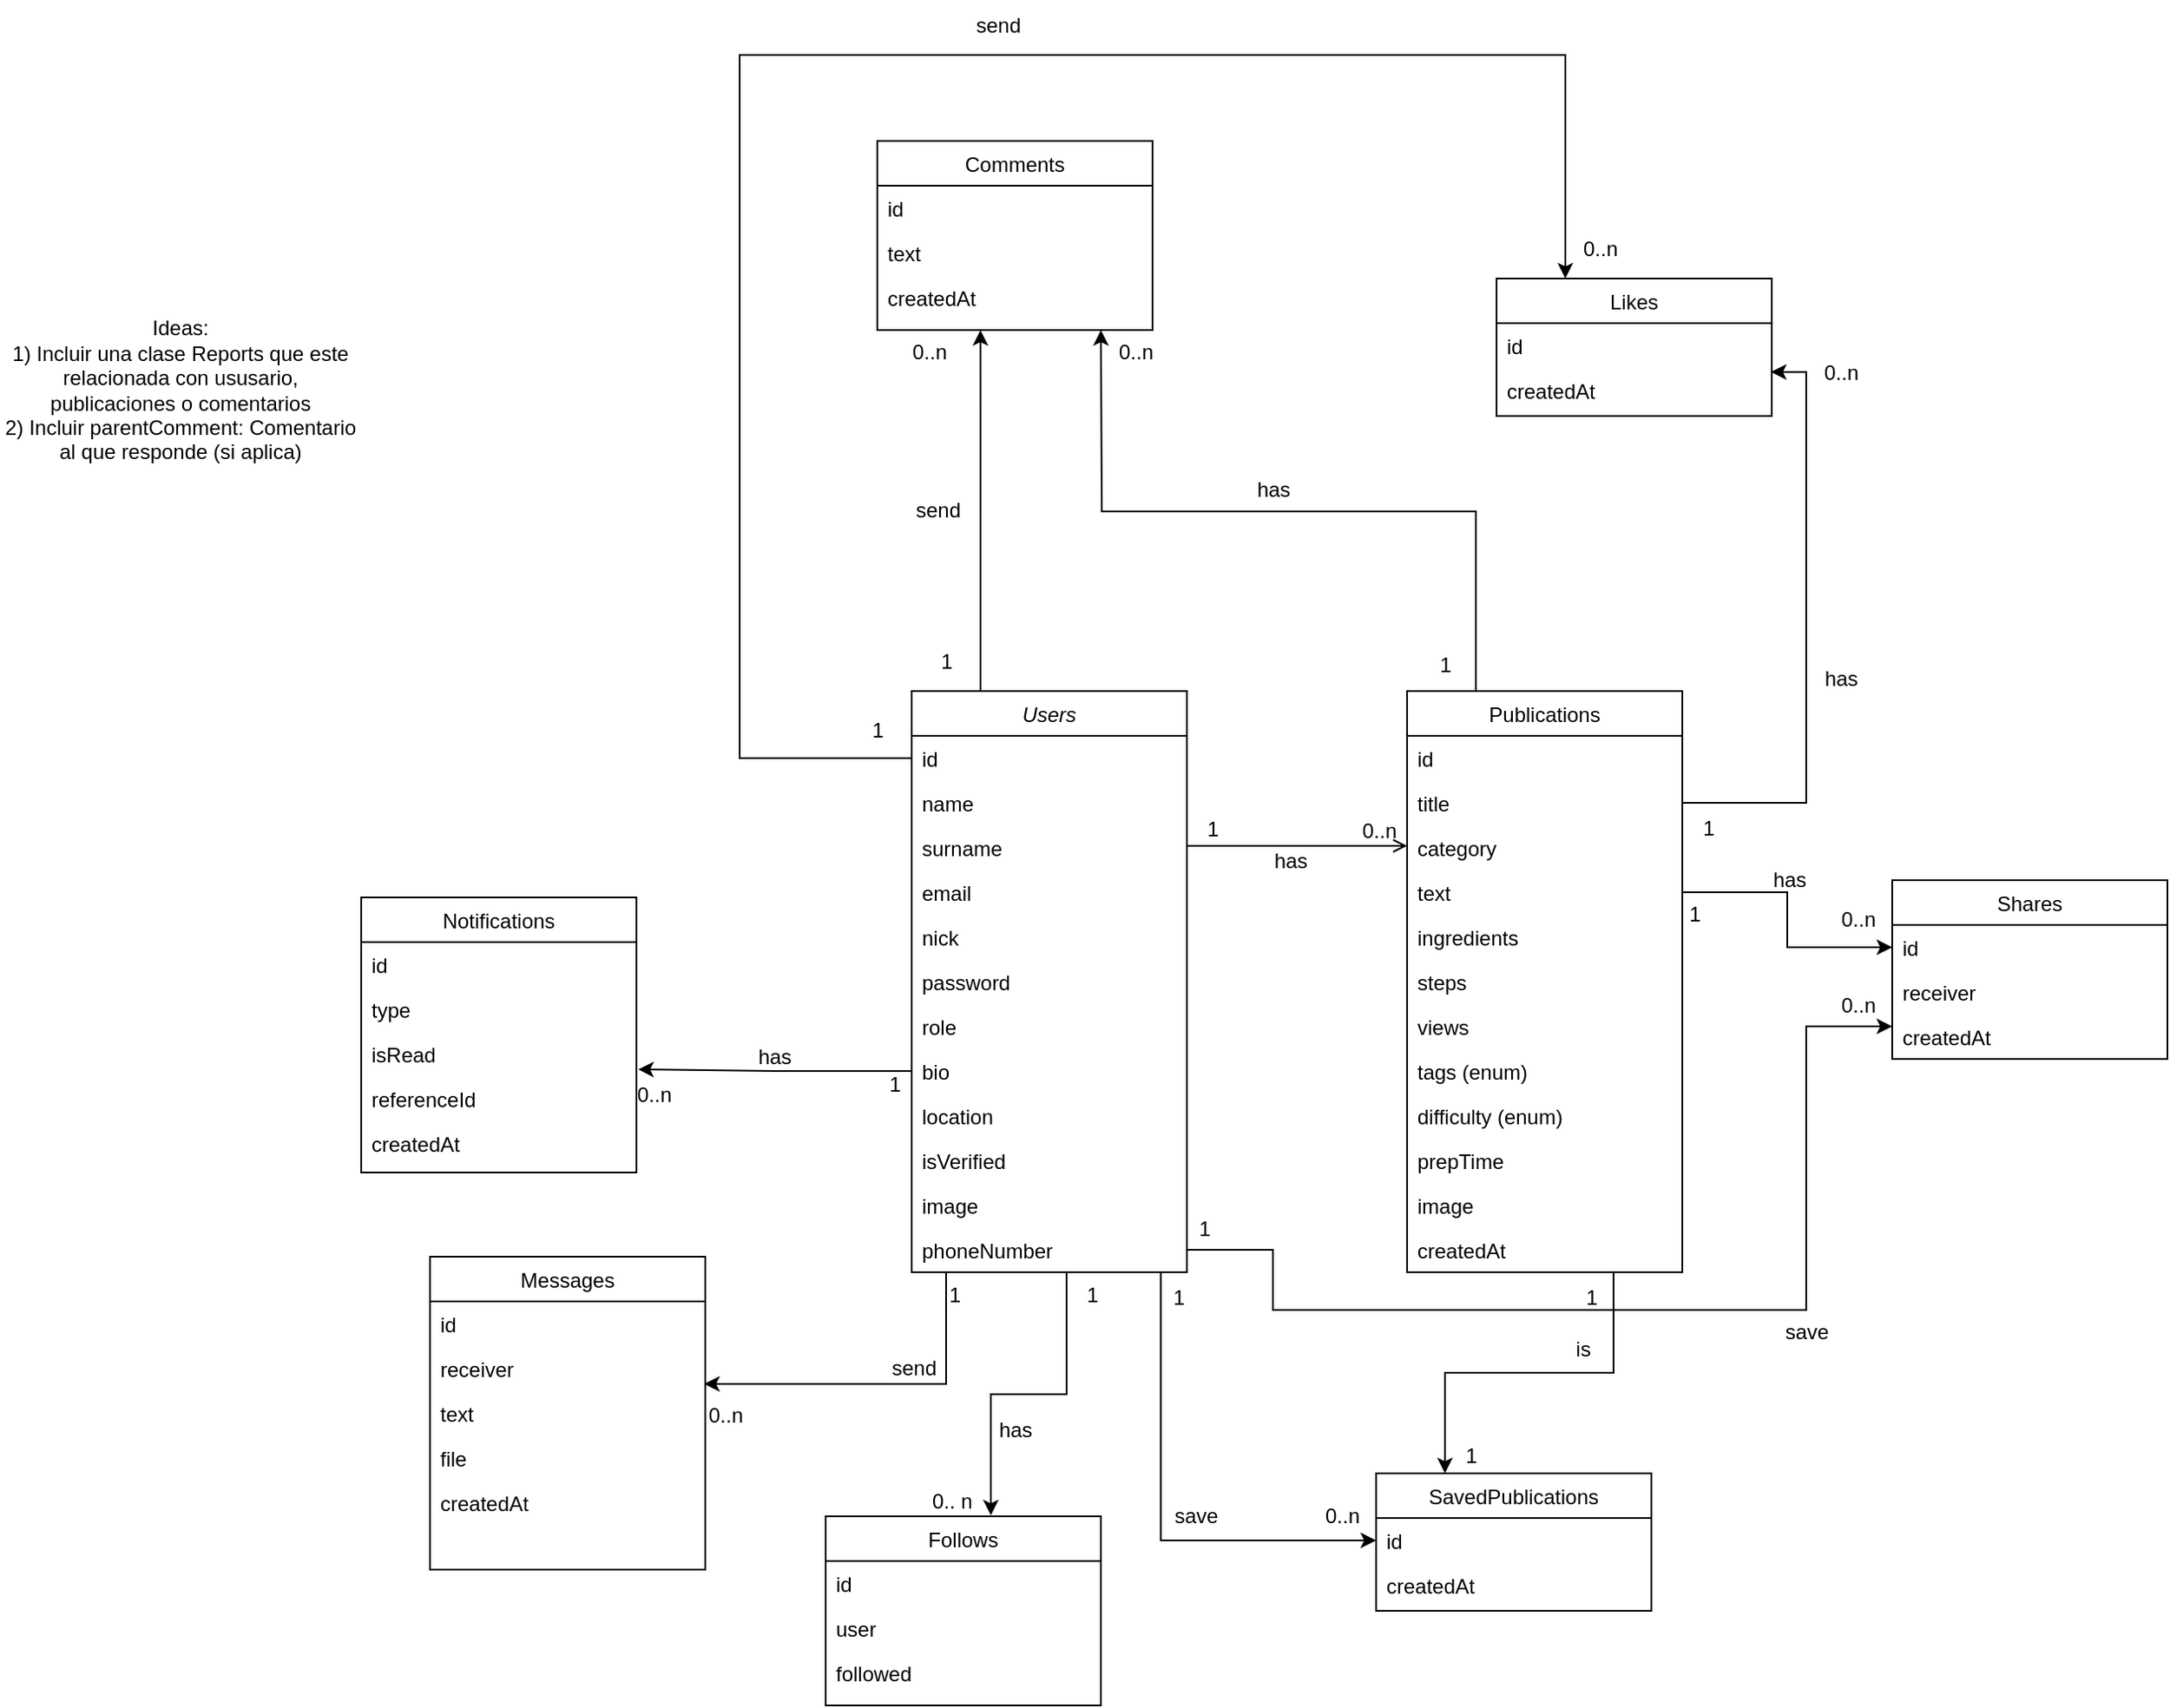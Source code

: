 <mxfile version="26.0.2">
  <diagram id="C5RBs43oDa-KdzZeNtuy" name="Page-1">
    <mxGraphModel dx="2110" dy="2564" grid="1" gridSize="10" guides="1" tooltips="1" connect="1" arrows="1" fold="1" page="1" pageScale="1" pageWidth="827" pageHeight="1169" math="0" shadow="0">
      <root>
        <mxCell id="WIyWlLk6GJQsqaUBKTNV-0" />
        <mxCell id="WIyWlLk6GJQsqaUBKTNV-1" parent="WIyWlLk6GJQsqaUBKTNV-0" />
        <mxCell id="uwJaF9z327K-qFnrlRFz-44" style="edgeStyle=orthogonalEdgeStyle;rounded=0;orthogonalLoop=1;jettySize=auto;html=1;exitX=0.25;exitY=0;exitDx=0;exitDy=0;" edge="1" parent="WIyWlLk6GJQsqaUBKTNV-1" source="zkfFHV4jXpPFQw0GAbJ--0">
          <mxGeometry relative="1" as="geometry">
            <mxPoint x="259.968" y="-90.0" as="targetPoint" />
          </mxGeometry>
        </mxCell>
        <mxCell id="zkfFHV4jXpPFQw0GAbJ--0" value="Users" style="swimlane;fontStyle=2;align=center;verticalAlign=top;childLayout=stackLayout;horizontal=1;startSize=26;horizontalStack=0;resizeParent=1;resizeLast=0;collapsible=1;marginBottom=0;rounded=0;shadow=0;strokeWidth=1;" parent="WIyWlLk6GJQsqaUBKTNV-1" vertex="1">
          <mxGeometry x="220" y="120" width="160" height="338" as="geometry">
            <mxRectangle x="230" y="140" width="160" height="26" as="alternateBounds" />
          </mxGeometry>
        </mxCell>
        <mxCell id="uwJaF9z327K-qFnrlRFz-0" value="id" style="text;align=left;verticalAlign=top;spacingLeft=4;spacingRight=4;overflow=hidden;rotatable=0;points=[[0,0.5],[1,0.5]];portConstraint=eastwest;" vertex="1" parent="zkfFHV4jXpPFQw0GAbJ--0">
          <mxGeometry y="26" width="160" height="26" as="geometry" />
        </mxCell>
        <mxCell id="zkfFHV4jXpPFQw0GAbJ--1" value="name" style="text;align=left;verticalAlign=top;spacingLeft=4;spacingRight=4;overflow=hidden;rotatable=0;points=[[0,0.5],[1,0.5]];portConstraint=eastwest;" parent="zkfFHV4jXpPFQw0GAbJ--0" vertex="1">
          <mxGeometry y="52" width="160" height="26" as="geometry" />
        </mxCell>
        <mxCell id="uwJaF9z327K-qFnrlRFz-1" value="surname" style="text;align=left;verticalAlign=top;spacingLeft=4;spacingRight=4;overflow=hidden;rotatable=0;points=[[0,0.5],[1,0.5]];portConstraint=eastwest;rounded=0;shadow=0;html=0;" vertex="1" parent="zkfFHV4jXpPFQw0GAbJ--0">
          <mxGeometry y="78" width="160" height="26" as="geometry" />
        </mxCell>
        <mxCell id="zkfFHV4jXpPFQw0GAbJ--3" value="email" style="text;align=left;verticalAlign=top;spacingLeft=4;spacingRight=4;overflow=hidden;rotatable=0;points=[[0,0.5],[1,0.5]];portConstraint=eastwest;rounded=0;shadow=0;html=0;" parent="zkfFHV4jXpPFQw0GAbJ--0" vertex="1">
          <mxGeometry y="104" width="160" height="26" as="geometry" />
        </mxCell>
        <mxCell id="zkfFHV4jXpPFQw0GAbJ--2" value="nick" style="text;align=left;verticalAlign=top;spacingLeft=4;spacingRight=4;overflow=hidden;rotatable=0;points=[[0,0.5],[1,0.5]];portConstraint=eastwest;rounded=0;shadow=0;html=0;" parent="zkfFHV4jXpPFQw0GAbJ--0" vertex="1">
          <mxGeometry y="130" width="160" height="26" as="geometry" />
        </mxCell>
        <mxCell id="uwJaF9z327K-qFnrlRFz-2" value="password" style="text;align=left;verticalAlign=top;spacingLeft=4;spacingRight=4;overflow=hidden;rotatable=0;points=[[0,0.5],[1,0.5]];portConstraint=eastwest;rounded=0;shadow=0;html=0;" vertex="1" parent="zkfFHV4jXpPFQw0GAbJ--0">
          <mxGeometry y="156" width="160" height="26" as="geometry" />
        </mxCell>
        <mxCell id="uwJaF9z327K-qFnrlRFz-3" value="role" style="text;align=left;verticalAlign=top;spacingLeft=4;spacingRight=4;overflow=hidden;rotatable=0;points=[[0,0.5],[1,0.5]];portConstraint=eastwest;rounded=0;shadow=0;html=0;" vertex="1" parent="zkfFHV4jXpPFQw0GAbJ--0">
          <mxGeometry y="182" width="160" height="26" as="geometry" />
        </mxCell>
        <mxCell id="uwJaF9z327K-qFnrlRFz-5" value="bio" style="text;align=left;verticalAlign=top;spacingLeft=4;spacingRight=4;overflow=hidden;rotatable=0;points=[[0,0.5],[1,0.5]];portConstraint=eastwest;rounded=0;shadow=0;html=0;" vertex="1" parent="zkfFHV4jXpPFQw0GAbJ--0">
          <mxGeometry y="208" width="160" height="26" as="geometry" />
        </mxCell>
        <mxCell id="uwJaF9z327K-qFnrlRFz-95" value="location" style="text;align=left;verticalAlign=top;spacingLeft=4;spacingRight=4;overflow=hidden;rotatable=0;points=[[0,0.5],[1,0.5]];portConstraint=eastwest;rounded=0;shadow=0;html=0;" vertex="1" parent="zkfFHV4jXpPFQw0GAbJ--0">
          <mxGeometry y="234" width="160" height="26" as="geometry" />
        </mxCell>
        <mxCell id="uwJaF9z327K-qFnrlRFz-94" value="isVerified" style="text;align=left;verticalAlign=top;spacingLeft=4;spacingRight=4;overflow=hidden;rotatable=0;points=[[0,0.5],[1,0.5]];portConstraint=eastwest;rounded=0;shadow=0;html=0;" vertex="1" parent="zkfFHV4jXpPFQw0GAbJ--0">
          <mxGeometry y="260" width="160" height="26" as="geometry" />
        </mxCell>
        <mxCell id="uwJaF9z327K-qFnrlRFz-93" value="image" style="text;align=left;verticalAlign=top;spacingLeft=4;spacingRight=4;overflow=hidden;rotatable=0;points=[[0,0.5],[1,0.5]];portConstraint=eastwest;rounded=0;shadow=0;html=0;" vertex="1" parent="zkfFHV4jXpPFQw0GAbJ--0">
          <mxGeometry y="286" width="160" height="26" as="geometry" />
        </mxCell>
        <mxCell id="uwJaF9z327K-qFnrlRFz-4" value="phoneNumber" style="text;align=left;verticalAlign=top;spacingLeft=4;spacingRight=4;overflow=hidden;rotatable=0;points=[[0,0.5],[1,0.5]];portConstraint=eastwest;rounded=0;shadow=0;html=0;" vertex="1" parent="zkfFHV4jXpPFQw0GAbJ--0">
          <mxGeometry y="312" width="160" height="26" as="geometry" />
        </mxCell>
        <mxCell id="uwJaF9z327K-qFnrlRFz-43" style="edgeStyle=orthogonalEdgeStyle;rounded=0;orthogonalLoop=1;jettySize=auto;html=1;exitX=0.25;exitY=0;exitDx=0;exitDy=0;" edge="1" parent="WIyWlLk6GJQsqaUBKTNV-1" source="zkfFHV4jXpPFQw0GAbJ--17">
          <mxGeometry relative="1" as="geometry">
            <mxPoint x="330" y="-90" as="targetPoint" />
          </mxGeometry>
        </mxCell>
        <mxCell id="uwJaF9z327K-qFnrlRFz-104" style="edgeStyle=orthogonalEdgeStyle;rounded=0;orthogonalLoop=1;jettySize=auto;html=1;exitX=0.75;exitY=1;exitDx=0;exitDy=0;entryX=0.25;entryY=0;entryDx=0;entryDy=0;" edge="1" parent="WIyWlLk6GJQsqaUBKTNV-1" source="zkfFHV4jXpPFQw0GAbJ--17" target="uwJaF9z327K-qFnrlRFz-96">
          <mxGeometry relative="1" as="geometry" />
        </mxCell>
        <mxCell id="zkfFHV4jXpPFQw0GAbJ--17" value="Publications" style="swimlane;fontStyle=0;align=center;verticalAlign=top;childLayout=stackLayout;horizontal=1;startSize=26;horizontalStack=0;resizeParent=1;resizeLast=0;collapsible=1;marginBottom=0;rounded=0;shadow=0;strokeWidth=1;" parent="WIyWlLk6GJQsqaUBKTNV-1" vertex="1">
          <mxGeometry x="508" y="120" width="160" height="338" as="geometry">
            <mxRectangle x="550" y="140" width="160" height="26" as="alternateBounds" />
          </mxGeometry>
        </mxCell>
        <mxCell id="zkfFHV4jXpPFQw0GAbJ--18" value="id" style="text;align=left;verticalAlign=top;spacingLeft=4;spacingRight=4;overflow=hidden;rotatable=0;points=[[0,0.5],[1,0.5]];portConstraint=eastwest;" parent="zkfFHV4jXpPFQw0GAbJ--17" vertex="1">
          <mxGeometry y="26" width="160" height="26" as="geometry" />
        </mxCell>
        <mxCell id="zkfFHV4jXpPFQw0GAbJ--20" value="title" style="text;align=left;verticalAlign=top;spacingLeft=4;spacingRight=4;overflow=hidden;rotatable=0;points=[[0,0.5],[1,0.5]];portConstraint=eastwest;rounded=0;shadow=0;html=0;" parent="zkfFHV4jXpPFQw0GAbJ--17" vertex="1">
          <mxGeometry y="52" width="160" height="26" as="geometry" />
        </mxCell>
        <mxCell id="zkfFHV4jXpPFQw0GAbJ--21" value="category" style="text;align=left;verticalAlign=top;spacingLeft=4;spacingRight=4;overflow=hidden;rotatable=0;points=[[0,0.5],[1,0.5]];portConstraint=eastwest;rounded=0;shadow=0;html=0;" parent="zkfFHV4jXpPFQw0GAbJ--17" vertex="1">
          <mxGeometry y="78" width="160" height="26" as="geometry" />
        </mxCell>
        <mxCell id="zkfFHV4jXpPFQw0GAbJ--22" value="text" style="text;align=left;verticalAlign=top;spacingLeft=4;spacingRight=4;overflow=hidden;rotatable=0;points=[[0,0.5],[1,0.5]];portConstraint=eastwest;rounded=0;shadow=0;html=0;" parent="zkfFHV4jXpPFQw0GAbJ--17" vertex="1">
          <mxGeometry y="104" width="160" height="26" as="geometry" />
        </mxCell>
        <mxCell id="uwJaF9z327K-qFnrlRFz-88" value="ingredients" style="text;align=left;verticalAlign=top;spacingLeft=4;spacingRight=4;overflow=hidden;rotatable=0;points=[[0,0.5],[1,0.5]];portConstraint=eastwest;rounded=0;shadow=0;html=0;" vertex="1" parent="zkfFHV4jXpPFQw0GAbJ--17">
          <mxGeometry y="130" width="160" height="26" as="geometry" />
        </mxCell>
        <mxCell id="uwJaF9z327K-qFnrlRFz-111" value="steps" style="text;align=left;verticalAlign=top;spacingLeft=4;spacingRight=4;overflow=hidden;rotatable=0;points=[[0,0.5],[1,0.5]];portConstraint=eastwest;rounded=0;shadow=0;html=0;" vertex="1" parent="zkfFHV4jXpPFQw0GAbJ--17">
          <mxGeometry y="156" width="160" height="26" as="geometry" />
        </mxCell>
        <mxCell id="uwJaF9z327K-qFnrlRFz-112" value="views" style="text;align=left;verticalAlign=top;spacingLeft=4;spacingRight=4;overflow=hidden;rotatable=0;points=[[0,0.5],[1,0.5]];portConstraint=eastwest;rounded=0;shadow=0;html=0;" vertex="1" parent="zkfFHV4jXpPFQw0GAbJ--17">
          <mxGeometry y="182" width="160" height="26" as="geometry" />
        </mxCell>
        <mxCell id="uwJaF9z327K-qFnrlRFz-115" value="tags (enum)" style="text;align=left;verticalAlign=top;spacingLeft=4;spacingRight=4;overflow=hidden;rotatable=0;points=[[0,0.5],[1,0.5]];portConstraint=eastwest;rounded=0;shadow=0;html=0;" vertex="1" parent="zkfFHV4jXpPFQw0GAbJ--17">
          <mxGeometry y="208" width="160" height="26" as="geometry" />
        </mxCell>
        <mxCell id="uwJaF9z327K-qFnrlRFz-116" value="difficulty (enum)" style="text;align=left;verticalAlign=top;spacingLeft=4;spacingRight=4;overflow=hidden;rotatable=0;points=[[0,0.5],[1,0.5]];portConstraint=eastwest;rounded=0;shadow=0;html=0;" vertex="1" parent="zkfFHV4jXpPFQw0GAbJ--17">
          <mxGeometry y="234" width="160" height="26" as="geometry" />
        </mxCell>
        <mxCell id="uwJaF9z327K-qFnrlRFz-117" value="prepTime" style="text;align=left;verticalAlign=top;spacingLeft=4;spacingRight=4;overflow=hidden;rotatable=0;points=[[0,0.5],[1,0.5]];portConstraint=eastwest;rounded=0;shadow=0;html=0;" vertex="1" parent="zkfFHV4jXpPFQw0GAbJ--17">
          <mxGeometry y="260" width="160" height="26" as="geometry" />
        </mxCell>
        <mxCell id="uwJaF9z327K-qFnrlRFz-118" value="image" style="text;align=left;verticalAlign=top;spacingLeft=4;spacingRight=4;overflow=hidden;rotatable=0;points=[[0,0.5],[1,0.5]];portConstraint=eastwest;rounded=0;shadow=0;html=0;" vertex="1" parent="zkfFHV4jXpPFQw0GAbJ--17">
          <mxGeometry y="286" width="160" height="26" as="geometry" />
        </mxCell>
        <mxCell id="uwJaF9z327K-qFnrlRFz-110" value="createdAt" style="text;align=left;verticalAlign=top;spacingLeft=4;spacingRight=4;overflow=hidden;rotatable=0;points=[[0,0.5],[1,0.5]];portConstraint=eastwest;rounded=0;shadow=0;html=0;" vertex="1" parent="zkfFHV4jXpPFQw0GAbJ--17">
          <mxGeometry y="312" width="160" height="26" as="geometry" />
        </mxCell>
        <mxCell id="zkfFHV4jXpPFQw0GAbJ--26" value="" style="endArrow=open;shadow=0;strokeWidth=1;rounded=0;curved=0;endFill=1;edgeStyle=elbowEdgeStyle;elbow=vertical;exitX=1;exitY=0.5;exitDx=0;exitDy=0;" parent="WIyWlLk6GJQsqaUBKTNV-1" source="uwJaF9z327K-qFnrlRFz-1" edge="1">
          <mxGeometry x="0.5" y="41" relative="1" as="geometry">
            <mxPoint x="410" y="210" as="sourcePoint" />
            <mxPoint x="508" y="210" as="targetPoint" />
            <mxPoint x="-40" y="32" as="offset" />
            <Array as="points">
              <mxPoint x="490" y="210" />
            </Array>
          </mxGeometry>
        </mxCell>
        <mxCell id="zkfFHV4jXpPFQw0GAbJ--27" value="0..n" style="resizable=0;align=left;verticalAlign=bottom;labelBackgroundColor=none;fontSize=12;" parent="zkfFHV4jXpPFQw0GAbJ--26" connectable="0" vertex="1">
          <mxGeometry x="-1" relative="1" as="geometry">
            <mxPoint x="100" y="-1" as="offset" />
          </mxGeometry>
        </mxCell>
        <mxCell id="zkfFHV4jXpPFQw0GAbJ--28" value="1" style="resizable=0;align=right;verticalAlign=bottom;labelBackgroundColor=none;fontSize=12;" parent="zkfFHV4jXpPFQw0GAbJ--26" connectable="0" vertex="1">
          <mxGeometry x="1" relative="1" as="geometry">
            <mxPoint x="-108" y="-1" as="offset" />
          </mxGeometry>
        </mxCell>
        <mxCell id="zkfFHV4jXpPFQw0GAbJ--29" value="has" style="text;html=1;resizable=0;points=[];;align=center;verticalAlign=middle;labelBackgroundColor=none;rounded=0;shadow=0;strokeWidth=1;fontSize=12;" parent="zkfFHV4jXpPFQw0GAbJ--26" vertex="1" connectable="0">
          <mxGeometry x="0.5" y="49" relative="1" as="geometry">
            <mxPoint x="-36" y="58" as="offset" />
          </mxGeometry>
        </mxCell>
        <mxCell id="uwJaF9z327K-qFnrlRFz-10" value="Follows" style="swimlane;fontStyle=0;align=center;verticalAlign=top;childLayout=stackLayout;horizontal=1;startSize=26;horizontalStack=0;resizeParent=1;resizeLast=0;collapsible=1;marginBottom=0;rounded=0;shadow=0;strokeWidth=1;" vertex="1" parent="WIyWlLk6GJQsqaUBKTNV-1">
          <mxGeometry x="170.0" y="600" width="160" height="110" as="geometry">
            <mxRectangle x="550" y="140" width="160" height="26" as="alternateBounds" />
          </mxGeometry>
        </mxCell>
        <mxCell id="uwJaF9z327K-qFnrlRFz-11" value="id" style="text;align=left;verticalAlign=top;spacingLeft=4;spacingRight=4;overflow=hidden;rotatable=0;points=[[0,0.5],[1,0.5]];portConstraint=eastwest;" vertex="1" parent="uwJaF9z327K-qFnrlRFz-10">
          <mxGeometry y="26" width="160" height="26" as="geometry" />
        </mxCell>
        <mxCell id="uwJaF9z327K-qFnrlRFz-12" value="user" style="text;align=left;verticalAlign=top;spacingLeft=4;spacingRight=4;overflow=hidden;rotatable=0;points=[[0,0.5],[1,0.5]];portConstraint=eastwest;rounded=0;shadow=0;html=0;" vertex="1" parent="uwJaF9z327K-qFnrlRFz-10">
          <mxGeometry y="52" width="160" height="26" as="geometry" />
        </mxCell>
        <mxCell id="uwJaF9z327K-qFnrlRFz-13" value="followed" style="text;align=left;verticalAlign=top;spacingLeft=4;spacingRight=4;overflow=hidden;rotatable=0;points=[[0,0.5],[1,0.5]];portConstraint=eastwest;rounded=0;shadow=0;html=0;" vertex="1" parent="uwJaF9z327K-qFnrlRFz-10">
          <mxGeometry y="78" width="160" height="26" as="geometry" />
        </mxCell>
        <mxCell id="uwJaF9z327K-qFnrlRFz-16" value="0.. n" style="resizable=0;align=left;verticalAlign=bottom;labelBackgroundColor=none;fontSize=12;" connectable="0" vertex="1" parent="WIyWlLk6GJQsqaUBKTNV-1">
          <mxGeometry x="229.999" y="600.001" as="geometry" />
        </mxCell>
        <mxCell id="uwJaF9z327K-qFnrlRFz-17" value="1" style="resizable=0;align=right;verticalAlign=bottom;labelBackgroundColor=none;fontSize=12;" connectable="0" vertex="1" parent="WIyWlLk6GJQsqaUBKTNV-1">
          <mxGeometry x="330" y="480.004" as="geometry" />
        </mxCell>
        <mxCell id="uwJaF9z327K-qFnrlRFz-18" value="has" style="text;html=1;resizable=0;points=[];;align=center;verticalAlign=middle;labelBackgroundColor=none;rounded=0;shadow=0;strokeWidth=1;fontSize=12;" vertex="1" connectable="0" parent="WIyWlLk6GJQsqaUBKTNV-1">
          <mxGeometry x="279.996" y="550.001" as="geometry" />
        </mxCell>
        <mxCell id="uwJaF9z327K-qFnrlRFz-19" style="edgeStyle=orthogonalEdgeStyle;rounded=0;orthogonalLoop=1;jettySize=auto;html=1;entryX=0.6;entryY=-0.005;entryDx=0;entryDy=0;entryPerimeter=0;exitX=0.563;exitY=1.014;exitDx=0;exitDy=0;exitPerimeter=0;" edge="1" parent="WIyWlLk6GJQsqaUBKTNV-1" source="uwJaF9z327K-qFnrlRFz-4" target="uwJaF9z327K-qFnrlRFz-10">
          <mxGeometry relative="1" as="geometry">
            <mxPoint x="310" y="470" as="sourcePoint" />
            <mxPoint x="560" y="477" as="targetPoint" />
            <Array as="points">
              <mxPoint x="310" y="529" />
              <mxPoint x="266" y="529" />
            </Array>
          </mxGeometry>
        </mxCell>
        <mxCell id="uwJaF9z327K-qFnrlRFz-20" value="Messages" style="swimlane;fontStyle=0;align=center;verticalAlign=top;childLayout=stackLayout;horizontal=1;startSize=26;horizontalStack=0;resizeParent=1;resizeLast=0;collapsible=1;marginBottom=0;rounded=0;shadow=0;strokeWidth=1;" vertex="1" parent="WIyWlLk6GJQsqaUBKTNV-1">
          <mxGeometry x="-60" y="449" width="160" height="182" as="geometry">
            <mxRectangle x="550" y="140" width="160" height="26" as="alternateBounds" />
          </mxGeometry>
        </mxCell>
        <mxCell id="uwJaF9z327K-qFnrlRFz-21" value="id" style="text;align=left;verticalAlign=top;spacingLeft=4;spacingRight=4;overflow=hidden;rotatable=0;points=[[0,0.5],[1,0.5]];portConstraint=eastwest;" vertex="1" parent="uwJaF9z327K-qFnrlRFz-20">
          <mxGeometry y="26" width="160" height="26" as="geometry" />
        </mxCell>
        <mxCell id="uwJaF9z327K-qFnrlRFz-23" value="receiver" style="text;align=left;verticalAlign=top;spacingLeft=4;spacingRight=4;overflow=hidden;rotatable=0;points=[[0,0.5],[1,0.5]];portConstraint=eastwest;rounded=0;shadow=0;html=0;" vertex="1" parent="uwJaF9z327K-qFnrlRFz-20">
          <mxGeometry y="52" width="160" height="26" as="geometry" />
        </mxCell>
        <mxCell id="uwJaF9z327K-qFnrlRFz-24" value="text" style="text;align=left;verticalAlign=top;spacingLeft=4;spacingRight=4;overflow=hidden;rotatable=0;points=[[0,0.5],[1,0.5]];portConstraint=eastwest;rounded=0;shadow=0;html=0;" vertex="1" parent="uwJaF9z327K-qFnrlRFz-20">
          <mxGeometry y="78" width="160" height="26" as="geometry" />
        </mxCell>
        <mxCell id="uwJaF9z327K-qFnrlRFz-30" value="file" style="text;align=left;verticalAlign=top;spacingLeft=4;spacingRight=4;overflow=hidden;rotatable=0;points=[[0,0.5],[1,0.5]];portConstraint=eastwest;rounded=0;shadow=0;html=0;" vertex="1" parent="uwJaF9z327K-qFnrlRFz-20">
          <mxGeometry y="104" width="160" height="26" as="geometry" />
        </mxCell>
        <mxCell id="uwJaF9z327K-qFnrlRFz-25" value="createdAt" style="text;align=left;verticalAlign=top;spacingLeft=4;spacingRight=4;overflow=hidden;rotatable=0;points=[[0,0.5],[1,0.5]];portConstraint=eastwest;rounded=0;shadow=0;html=0;" vertex="1" parent="uwJaF9z327K-qFnrlRFz-20">
          <mxGeometry y="130" width="160" height="26" as="geometry" />
        </mxCell>
        <mxCell id="uwJaF9z327K-qFnrlRFz-26" value="0..n" style="resizable=0;align=left;verticalAlign=bottom;labelBackgroundColor=none;fontSize=12;direction=south;" connectable="0" vertex="1" parent="WIyWlLk6GJQsqaUBKTNV-1">
          <mxGeometry x="99.999" y="550.001" as="geometry" />
        </mxCell>
        <mxCell id="uwJaF9z327K-qFnrlRFz-27" value="1" style="resizable=0;align=right;verticalAlign=bottom;labelBackgroundColor=none;fontSize=12;" connectable="0" vertex="1" parent="WIyWlLk6GJQsqaUBKTNV-1">
          <mxGeometry x="250" y="480.004" as="geometry" />
        </mxCell>
        <mxCell id="uwJaF9z327K-qFnrlRFz-28" value="send" style="text;html=1;resizable=0;points=[];;align=center;verticalAlign=middle;labelBackgroundColor=none;rounded=0;shadow=0;strokeWidth=1;fontSize=12;" vertex="1" connectable="0" parent="WIyWlLk6GJQsqaUBKTNV-1">
          <mxGeometry x="214.996" y="510.001" as="geometry">
            <mxPoint x="6" y="4" as="offset" />
          </mxGeometry>
        </mxCell>
        <mxCell id="uwJaF9z327K-qFnrlRFz-29" style="edgeStyle=orthogonalEdgeStyle;rounded=0;orthogonalLoop=1;jettySize=auto;html=1;entryX=0.996;entryY=0.845;entryDx=0;entryDy=0;exitX=0.125;exitY=1.015;exitDx=0;exitDy=0;exitPerimeter=0;entryPerimeter=0;" edge="1" parent="WIyWlLk6GJQsqaUBKTNV-1" source="uwJaF9z327K-qFnrlRFz-4" target="uwJaF9z327K-qFnrlRFz-23">
          <mxGeometry relative="1" as="geometry">
            <mxPoint x="240" y="390" as="sourcePoint" />
            <mxPoint x="318" y="545" as="targetPoint" />
            <Array as="points">
              <mxPoint x="240" y="523" />
            </Array>
          </mxGeometry>
        </mxCell>
        <mxCell id="uwJaF9z327K-qFnrlRFz-31" value="Likes" style="swimlane;fontStyle=0;align=center;verticalAlign=top;childLayout=stackLayout;horizontal=1;startSize=26;horizontalStack=0;resizeParent=1;resizeLast=0;collapsible=1;marginBottom=0;rounded=0;shadow=0;strokeWidth=1;" vertex="1" parent="WIyWlLk6GJQsqaUBKTNV-1">
          <mxGeometry x="560" y="-120" width="160" height="80" as="geometry">
            <mxRectangle x="550" y="140" width="160" height="26" as="alternateBounds" />
          </mxGeometry>
        </mxCell>
        <mxCell id="uwJaF9z327K-qFnrlRFz-32" value="id" style="text;align=left;verticalAlign=top;spacingLeft=4;spacingRight=4;overflow=hidden;rotatable=0;points=[[0,0.5],[1,0.5]];portConstraint=eastwest;" vertex="1" parent="uwJaF9z327K-qFnrlRFz-31">
          <mxGeometry y="26" width="160" height="26" as="geometry" />
        </mxCell>
        <mxCell id="uwJaF9z327K-qFnrlRFz-34" value="createdAt" style="text;align=left;verticalAlign=top;spacingLeft=4;spacingRight=4;overflow=hidden;rotatable=0;points=[[0,0.5],[1,0.5]];portConstraint=eastwest;rounded=0;shadow=0;html=0;" vertex="1" parent="uwJaF9z327K-qFnrlRFz-31">
          <mxGeometry y="52" width="160" height="26" as="geometry" />
        </mxCell>
        <mxCell id="uwJaF9z327K-qFnrlRFz-35" style="edgeStyle=orthogonalEdgeStyle;rounded=0;orthogonalLoop=1;jettySize=auto;html=1;exitX=1;exitY=0.5;exitDx=0;exitDy=0;entryX=0.997;entryY=0.091;entryDx=0;entryDy=0;entryPerimeter=0;" edge="1" parent="WIyWlLk6GJQsqaUBKTNV-1" source="zkfFHV4jXpPFQw0GAbJ--20" target="uwJaF9z327K-qFnrlRFz-34">
          <mxGeometry relative="1" as="geometry" />
        </mxCell>
        <mxCell id="uwJaF9z327K-qFnrlRFz-37" value="0..n" style="text;html=1;align=center;verticalAlign=middle;resizable=0;points=[];autosize=1;strokeColor=none;fillColor=none;" vertex="1" parent="WIyWlLk6GJQsqaUBKTNV-1">
          <mxGeometry x="740" y="-80" width="40" height="30" as="geometry" />
        </mxCell>
        <mxCell id="uwJaF9z327K-qFnrlRFz-38" value="Comments" style="swimlane;fontStyle=0;align=center;verticalAlign=top;childLayout=stackLayout;horizontal=1;startSize=26;horizontalStack=0;resizeParent=1;resizeLast=0;collapsible=1;marginBottom=0;rounded=0;shadow=0;strokeWidth=1;" vertex="1" parent="WIyWlLk6GJQsqaUBKTNV-1">
          <mxGeometry x="200" y="-200" width="160" height="110" as="geometry">
            <mxRectangle x="550" y="140" width="160" height="26" as="alternateBounds" />
          </mxGeometry>
        </mxCell>
        <mxCell id="uwJaF9z327K-qFnrlRFz-39" value="id" style="text;align=left;verticalAlign=top;spacingLeft=4;spacingRight=4;overflow=hidden;rotatable=0;points=[[0,0.5],[1,0.5]];portConstraint=eastwest;" vertex="1" parent="uwJaF9z327K-qFnrlRFz-38">
          <mxGeometry y="26" width="160" height="26" as="geometry" />
        </mxCell>
        <mxCell id="uwJaF9z327K-qFnrlRFz-40" value="text" style="text;align=left;verticalAlign=top;spacingLeft=4;spacingRight=4;overflow=hidden;rotatable=0;points=[[0,0.5],[1,0.5]];portConstraint=eastwest;rounded=0;shadow=0;html=0;" vertex="1" parent="uwJaF9z327K-qFnrlRFz-38">
          <mxGeometry y="52" width="160" height="26" as="geometry" />
        </mxCell>
        <mxCell id="uwJaF9z327K-qFnrlRFz-41" value="createdAt" style="text;align=left;verticalAlign=top;spacingLeft=4;spacingRight=4;overflow=hidden;rotatable=0;points=[[0,0.5],[1,0.5]];portConstraint=eastwest;rounded=0;shadow=0;html=0;" vertex="1" parent="uwJaF9z327K-qFnrlRFz-38">
          <mxGeometry y="78" width="160" height="26" as="geometry" />
        </mxCell>
        <mxCell id="uwJaF9z327K-qFnrlRFz-42" value="has" style="text;html=1;align=center;verticalAlign=middle;resizable=0;points=[];autosize=1;strokeColor=none;fillColor=none;" vertex="1" parent="WIyWlLk6GJQsqaUBKTNV-1">
          <mxGeometry x="740" y="98" width="40" height="30" as="geometry" />
        </mxCell>
        <mxCell id="uwJaF9z327K-qFnrlRFz-45" style="edgeStyle=orthogonalEdgeStyle;rounded=0;orthogonalLoop=1;jettySize=auto;html=1;exitX=0;exitY=0.5;exitDx=0;exitDy=0;entryX=0.25;entryY=0;entryDx=0;entryDy=0;" edge="1" parent="WIyWlLk6GJQsqaUBKTNV-1" source="uwJaF9z327K-qFnrlRFz-0" target="uwJaF9z327K-qFnrlRFz-31">
          <mxGeometry relative="1" as="geometry">
            <Array as="points">
              <mxPoint x="120" y="159" />
              <mxPoint x="120" y="-250" />
              <mxPoint x="600" y="-250" />
            </Array>
          </mxGeometry>
        </mxCell>
        <mxCell id="uwJaF9z327K-qFnrlRFz-46" value="send" style="text;html=1;align=center;verticalAlign=middle;resizable=0;points=[];autosize=1;strokeColor=none;fillColor=none;" vertex="1" parent="WIyWlLk6GJQsqaUBKTNV-1">
          <mxGeometry x="245" y="-282" width="50" height="30" as="geometry" />
        </mxCell>
        <mxCell id="uwJaF9z327K-qFnrlRFz-47" value="send" style="text;html=1;align=center;verticalAlign=middle;resizable=0;points=[];autosize=1;strokeColor=none;fillColor=none;" vertex="1" parent="WIyWlLk6GJQsqaUBKTNV-1">
          <mxGeometry x="210" width="50" height="30" as="geometry" />
        </mxCell>
        <mxCell id="uwJaF9z327K-qFnrlRFz-48" value="0..n" style="text;html=1;align=center;verticalAlign=middle;resizable=0;points=[];autosize=1;strokeColor=none;fillColor=none;" vertex="1" parent="WIyWlLk6GJQsqaUBKTNV-1">
          <mxGeometry x="210" y="-92" width="40" height="30" as="geometry" />
        </mxCell>
        <mxCell id="uwJaF9z327K-qFnrlRFz-49" value="1" style="text;html=1;align=center;verticalAlign=middle;resizable=0;points=[];autosize=1;strokeColor=none;fillColor=none;" vertex="1" parent="WIyWlLk6GJQsqaUBKTNV-1">
          <mxGeometry x="225" y="88" width="30" height="30" as="geometry" />
        </mxCell>
        <mxCell id="uwJaF9z327K-qFnrlRFz-50" value="has" style="text;html=1;align=center;verticalAlign=middle;resizable=0;points=[];autosize=1;strokeColor=none;fillColor=none;" vertex="1" parent="WIyWlLk6GJQsqaUBKTNV-1">
          <mxGeometry x="410" y="-12" width="40" height="30" as="geometry" />
        </mxCell>
        <mxCell id="uwJaF9z327K-qFnrlRFz-51" value="1" style="text;html=1;align=center;verticalAlign=middle;resizable=0;points=[];autosize=1;strokeColor=none;fillColor=none;" vertex="1" parent="WIyWlLk6GJQsqaUBKTNV-1">
          <mxGeometry x="515" y="90" width="30" height="30" as="geometry" />
        </mxCell>
        <mxCell id="uwJaF9z327K-qFnrlRFz-52" value="0..n" style="text;html=1;align=center;verticalAlign=middle;resizable=0;points=[];autosize=1;strokeColor=none;fillColor=none;" vertex="1" parent="WIyWlLk6GJQsqaUBKTNV-1">
          <mxGeometry x="330" y="-92" width="40" height="30" as="geometry" />
        </mxCell>
        <mxCell id="uwJaF9z327K-qFnrlRFz-53" value="0..n" style="text;html=1;align=center;verticalAlign=middle;resizable=0;points=[];autosize=1;strokeColor=none;fillColor=none;" vertex="1" parent="WIyWlLk6GJQsqaUBKTNV-1">
          <mxGeometry x="600" y="-152" width="40" height="30" as="geometry" />
        </mxCell>
        <mxCell id="uwJaF9z327K-qFnrlRFz-54" value="1" style="text;html=1;align=center;verticalAlign=middle;resizable=0;points=[];autosize=1;strokeColor=none;fillColor=none;" vertex="1" parent="WIyWlLk6GJQsqaUBKTNV-1">
          <mxGeometry x="185" y="128" width="30" height="30" as="geometry" />
        </mxCell>
        <mxCell id="uwJaF9z327K-qFnrlRFz-55" value="Shares" style="swimlane;fontStyle=0;align=center;verticalAlign=top;childLayout=stackLayout;horizontal=1;startSize=26;horizontalStack=0;resizeParent=1;resizeLast=0;collapsible=1;marginBottom=0;rounded=0;shadow=0;strokeWidth=1;" vertex="1" parent="WIyWlLk6GJQsqaUBKTNV-1">
          <mxGeometry x="790" y="230" width="160" height="104" as="geometry">
            <mxRectangle x="550" y="140" width="160" height="26" as="alternateBounds" />
          </mxGeometry>
        </mxCell>
        <mxCell id="uwJaF9z327K-qFnrlRFz-56" value="id" style="text;align=left;verticalAlign=top;spacingLeft=4;spacingRight=4;overflow=hidden;rotatable=0;points=[[0,0.5],[1,0.5]];portConstraint=eastwest;" vertex="1" parent="uwJaF9z327K-qFnrlRFz-55">
          <mxGeometry y="26" width="160" height="26" as="geometry" />
        </mxCell>
        <mxCell id="uwJaF9z327K-qFnrlRFz-58" value="receiver" style="text;align=left;verticalAlign=top;spacingLeft=4;spacingRight=4;overflow=hidden;rotatable=0;points=[[0,0.5],[1,0.5]];portConstraint=eastwest;" vertex="1" parent="uwJaF9z327K-qFnrlRFz-55">
          <mxGeometry y="52" width="160" height="26" as="geometry" />
        </mxCell>
        <mxCell id="uwJaF9z327K-qFnrlRFz-57" value="createdAt" style="text;align=left;verticalAlign=top;spacingLeft=4;spacingRight=4;overflow=hidden;rotatable=0;points=[[0,0.5],[1,0.5]];portConstraint=eastwest;rounded=0;shadow=0;html=0;" vertex="1" parent="uwJaF9z327K-qFnrlRFz-55">
          <mxGeometry y="78" width="160" height="26" as="geometry" />
        </mxCell>
        <mxCell id="uwJaF9z327K-qFnrlRFz-59" style="edgeStyle=orthogonalEdgeStyle;rounded=0;orthogonalLoop=1;jettySize=auto;html=1;exitX=1;exitY=0.5;exitDx=0;exitDy=0;entryX=0;entryY=0.5;entryDx=0;entryDy=0;" edge="1" parent="WIyWlLk6GJQsqaUBKTNV-1" source="zkfFHV4jXpPFQw0GAbJ--22" target="uwJaF9z327K-qFnrlRFz-56">
          <mxGeometry relative="1" as="geometry" />
        </mxCell>
        <mxCell id="uwJaF9z327K-qFnrlRFz-60" style="edgeStyle=orthogonalEdgeStyle;rounded=0;orthogonalLoop=1;jettySize=auto;html=1;exitX=1;exitY=0.5;exitDx=0;exitDy=0;entryX=0;entryY=0.269;entryDx=0;entryDy=0;entryPerimeter=0;" edge="1" parent="WIyWlLk6GJQsqaUBKTNV-1" source="uwJaF9z327K-qFnrlRFz-4" target="uwJaF9z327K-qFnrlRFz-57">
          <mxGeometry relative="1" as="geometry">
            <mxPoint x="780" y="315" as="targetPoint" />
            <mxPoint x="668" y="315.0" as="sourcePoint" />
            <Array as="points">
              <mxPoint x="430" y="445" />
              <mxPoint x="430" y="480" />
              <mxPoint x="740" y="480" />
              <mxPoint x="740" y="315" />
            </Array>
          </mxGeometry>
        </mxCell>
        <mxCell id="uwJaF9z327K-qFnrlRFz-62" value="0..n" style="text;html=1;align=center;verticalAlign=middle;resizable=0;points=[];autosize=1;strokeColor=none;fillColor=none;" vertex="1" parent="WIyWlLk6GJQsqaUBKTNV-1">
          <mxGeometry x="750" y="288" width="40" height="30" as="geometry" />
        </mxCell>
        <mxCell id="uwJaF9z327K-qFnrlRFz-64" value="1" style="text;html=1;align=center;verticalAlign=middle;resizable=0;points=[];autosize=1;strokeColor=none;fillColor=none;" vertex="1" parent="WIyWlLk6GJQsqaUBKTNV-1">
          <mxGeometry x="668" y="185" width="30" height="30" as="geometry" />
        </mxCell>
        <mxCell id="uwJaF9z327K-qFnrlRFz-65" value="1" style="text;html=1;align=center;verticalAlign=middle;resizable=0;points=[];autosize=1;strokeColor=none;fillColor=none;" vertex="1" parent="WIyWlLk6GJQsqaUBKTNV-1">
          <mxGeometry x="660" y="235" width="30" height="30" as="geometry" />
        </mxCell>
        <mxCell id="uwJaF9z327K-qFnrlRFz-66" value="0..n" style="text;html=1;align=center;verticalAlign=middle;resizable=0;points=[];autosize=1;strokeColor=none;fillColor=none;" vertex="1" parent="WIyWlLk6GJQsqaUBKTNV-1">
          <mxGeometry x="750" y="238" width="40" height="30" as="geometry" />
        </mxCell>
        <mxCell id="uwJaF9z327K-qFnrlRFz-67" value="has" style="text;html=1;align=center;verticalAlign=middle;resizable=0;points=[];autosize=1;strokeColor=none;fillColor=none;" vertex="1" parent="WIyWlLk6GJQsqaUBKTNV-1">
          <mxGeometry x="710" y="215" width="40" height="30" as="geometry" />
        </mxCell>
        <mxCell id="uwJaF9z327K-qFnrlRFz-78" value="Notifications" style="swimlane;fontStyle=0;align=center;verticalAlign=top;childLayout=stackLayout;horizontal=1;startSize=26;horizontalStack=0;resizeParent=1;resizeLast=0;collapsible=1;marginBottom=0;rounded=0;shadow=0;strokeWidth=1;" vertex="1" parent="WIyWlLk6GJQsqaUBKTNV-1">
          <mxGeometry x="-100" y="240" width="160" height="160" as="geometry">
            <mxRectangle x="550" y="140" width="160" height="26" as="alternateBounds" />
          </mxGeometry>
        </mxCell>
        <mxCell id="uwJaF9z327K-qFnrlRFz-79" value="id" style="text;align=left;verticalAlign=top;spacingLeft=4;spacingRight=4;overflow=hidden;rotatable=0;points=[[0,0.5],[1,0.5]];portConstraint=eastwest;" vertex="1" parent="uwJaF9z327K-qFnrlRFz-78">
          <mxGeometry y="26" width="160" height="26" as="geometry" />
        </mxCell>
        <mxCell id="uwJaF9z327K-qFnrlRFz-80" value="type" style="text;align=left;verticalAlign=top;spacingLeft=4;spacingRight=4;overflow=hidden;rotatable=0;points=[[0,0.5],[1,0.5]];portConstraint=eastwest;rounded=0;shadow=0;html=0;" vertex="1" parent="uwJaF9z327K-qFnrlRFz-78">
          <mxGeometry y="52" width="160" height="26" as="geometry" />
        </mxCell>
        <mxCell id="uwJaF9z327K-qFnrlRFz-81" value="isRead" style="text;align=left;verticalAlign=top;spacingLeft=4;spacingRight=4;overflow=hidden;rotatable=0;points=[[0,0.5],[1,0.5]];portConstraint=eastwest;rounded=0;shadow=0;html=0;" vertex="1" parent="uwJaF9z327K-qFnrlRFz-78">
          <mxGeometry y="78" width="160" height="26" as="geometry" />
        </mxCell>
        <mxCell id="uwJaF9z327K-qFnrlRFz-82" value="referenceId" style="text;align=left;verticalAlign=top;spacingLeft=4;spacingRight=4;overflow=hidden;rotatable=0;points=[[0,0.5],[1,0.5]];portConstraint=eastwest;rounded=0;shadow=0;html=0;" vertex="1" parent="uwJaF9z327K-qFnrlRFz-78">
          <mxGeometry y="104" width="160" height="26" as="geometry" />
        </mxCell>
        <mxCell id="uwJaF9z327K-qFnrlRFz-83" value="createdAt" style="text;align=left;verticalAlign=top;spacingLeft=4;spacingRight=4;overflow=hidden;rotatable=0;points=[[0,0.5],[1,0.5]];portConstraint=eastwest;rounded=0;shadow=0;html=0;" vertex="1" parent="uwJaF9z327K-qFnrlRFz-78">
          <mxGeometry y="130" width="160" height="26" as="geometry" />
        </mxCell>
        <mxCell id="uwJaF9z327K-qFnrlRFz-84" style="edgeStyle=orthogonalEdgeStyle;rounded=0;orthogonalLoop=1;jettySize=auto;html=1;exitX=0;exitY=0.5;exitDx=0;exitDy=0;" edge="1" parent="WIyWlLk6GJQsqaUBKTNV-1" source="uwJaF9z327K-qFnrlRFz-5">
          <mxGeometry relative="1" as="geometry">
            <mxPoint x="61" y="340" as="targetPoint" />
          </mxGeometry>
        </mxCell>
        <mxCell id="uwJaF9z327K-qFnrlRFz-85" value="1" style="text;html=1;align=center;verticalAlign=middle;resizable=0;points=[];autosize=1;strokeColor=none;fillColor=none;" vertex="1" parent="WIyWlLk6GJQsqaUBKTNV-1">
          <mxGeometry x="195" y="334" width="30" height="30" as="geometry" />
        </mxCell>
        <mxCell id="uwJaF9z327K-qFnrlRFz-86" value="0..n" style="text;html=1;align=center;verticalAlign=middle;resizable=0;points=[];autosize=1;strokeColor=none;fillColor=none;" vertex="1" parent="WIyWlLk6GJQsqaUBKTNV-1">
          <mxGeometry x="50" y="340" width="40" height="30" as="geometry" />
        </mxCell>
        <mxCell id="uwJaF9z327K-qFnrlRFz-87" value="has" style="text;html=1;align=center;verticalAlign=middle;resizable=0;points=[];autosize=1;strokeColor=none;fillColor=none;" vertex="1" parent="WIyWlLk6GJQsqaUBKTNV-1">
          <mxGeometry x="120" y="318" width="40" height="30" as="geometry" />
        </mxCell>
        <mxCell id="uwJaF9z327K-qFnrlRFz-96" value="SavedPublications" style="swimlane;fontStyle=0;align=center;verticalAlign=top;childLayout=stackLayout;horizontal=1;startSize=26;horizontalStack=0;resizeParent=1;resizeLast=0;collapsible=1;marginBottom=0;rounded=0;shadow=0;strokeWidth=1;" vertex="1" parent="WIyWlLk6GJQsqaUBKTNV-1">
          <mxGeometry x="490" y="575" width="160" height="80" as="geometry">
            <mxRectangle x="550" y="140" width="160" height="26" as="alternateBounds" />
          </mxGeometry>
        </mxCell>
        <mxCell id="uwJaF9z327K-qFnrlRFz-97" value="id" style="text;align=left;verticalAlign=top;spacingLeft=4;spacingRight=4;overflow=hidden;rotatable=0;points=[[0,0.5],[1,0.5]];portConstraint=eastwest;" vertex="1" parent="uwJaF9z327K-qFnrlRFz-96">
          <mxGeometry y="26" width="160" height="26" as="geometry" />
        </mxCell>
        <mxCell id="uwJaF9z327K-qFnrlRFz-99" value="createdAt" style="text;align=left;verticalAlign=top;spacingLeft=4;spacingRight=4;overflow=hidden;rotatable=0;points=[[0,0.5],[1,0.5]];portConstraint=eastwest;rounded=0;shadow=0;html=0;" vertex="1" parent="uwJaF9z327K-qFnrlRFz-96">
          <mxGeometry y="52" width="160" height="26" as="geometry" />
        </mxCell>
        <mxCell id="uwJaF9z327K-qFnrlRFz-100" style="edgeStyle=orthogonalEdgeStyle;rounded=0;orthogonalLoop=1;jettySize=auto;html=1;exitX=0.905;exitY=1.012;exitDx=0;exitDy=0;entryX=0;entryY=0.5;entryDx=0;entryDy=0;exitPerimeter=0;" edge="1" parent="WIyWlLk6GJQsqaUBKTNV-1" source="uwJaF9z327K-qFnrlRFz-4" target="uwJaF9z327K-qFnrlRFz-97">
          <mxGeometry relative="1" as="geometry" />
        </mxCell>
        <mxCell id="uwJaF9z327K-qFnrlRFz-101" value="1" style="text;html=1;align=center;verticalAlign=middle;resizable=0;points=[];autosize=1;strokeColor=none;fillColor=none;" vertex="1" parent="WIyWlLk6GJQsqaUBKTNV-1">
          <mxGeometry x="360" y="458" width="30" height="30" as="geometry" />
        </mxCell>
        <mxCell id="uwJaF9z327K-qFnrlRFz-102" value="1" style="text;html=1;align=center;verticalAlign=middle;resizable=0;points=[];autosize=1;strokeColor=none;fillColor=none;" vertex="1" parent="WIyWlLk6GJQsqaUBKTNV-1">
          <mxGeometry x="530" y="550" width="30" height="30" as="geometry" />
        </mxCell>
        <mxCell id="uwJaF9z327K-qFnrlRFz-103" value="save" style="text;html=1;align=center;verticalAlign=middle;resizable=0;points=[];autosize=1;strokeColor=none;fillColor=none;" vertex="1" parent="WIyWlLk6GJQsqaUBKTNV-1">
          <mxGeometry x="360" y="585" width="50" height="30" as="geometry" />
        </mxCell>
        <mxCell id="uwJaF9z327K-qFnrlRFz-108" value="Ideas:&lt;br&gt;1) Incluir una clase Reports que este relacionada con ususario, publicaciones o comentarios&lt;div&gt;2) Incluir&amp;nbsp;parentComment: Comentario al que responde (si aplica)&lt;/div&gt;" style="text;html=1;align=center;verticalAlign=middle;whiteSpace=wrap;rounded=0;" vertex="1" parent="WIyWlLk6GJQsqaUBKTNV-1">
          <mxGeometry x="-310" y="-170" width="210" height="230" as="geometry" />
        </mxCell>
        <mxCell id="uwJaF9z327K-qFnrlRFz-109" value="0..n" style="text;html=1;align=center;verticalAlign=middle;resizable=0;points=[];autosize=1;strokeColor=none;fillColor=none;" vertex="1" parent="WIyWlLk6GJQsqaUBKTNV-1">
          <mxGeometry x="450" y="585" width="40" height="30" as="geometry" />
        </mxCell>
        <mxCell id="uwJaF9z327K-qFnrlRFz-119" value="1" style="text;html=1;align=center;verticalAlign=middle;resizable=0;points=[];autosize=1;strokeColor=none;fillColor=none;" vertex="1" parent="WIyWlLk6GJQsqaUBKTNV-1">
          <mxGeometry x="375" y="418" width="30" height="30" as="geometry" />
        </mxCell>
        <mxCell id="uwJaF9z327K-qFnrlRFz-120" value="save" style="text;html=1;align=center;verticalAlign=middle;resizable=0;points=[];autosize=1;strokeColor=none;fillColor=none;" vertex="1" parent="WIyWlLk6GJQsqaUBKTNV-1">
          <mxGeometry x="715" y="478" width="50" height="30" as="geometry" />
        </mxCell>
        <mxCell id="uwJaF9z327K-qFnrlRFz-121" value="1" style="text;html=1;align=center;verticalAlign=middle;resizable=0;points=[];autosize=1;strokeColor=none;fillColor=none;" vertex="1" parent="WIyWlLk6GJQsqaUBKTNV-1">
          <mxGeometry x="600" y="458" width="30" height="30" as="geometry" />
        </mxCell>
        <mxCell id="uwJaF9z327K-qFnrlRFz-123" value="is" style="text;html=1;align=center;verticalAlign=middle;resizable=0;points=[];autosize=1;strokeColor=none;fillColor=none;" vertex="1" parent="WIyWlLk6GJQsqaUBKTNV-1">
          <mxGeometry x="595" y="488" width="30" height="30" as="geometry" />
        </mxCell>
      </root>
    </mxGraphModel>
  </diagram>
</mxfile>
